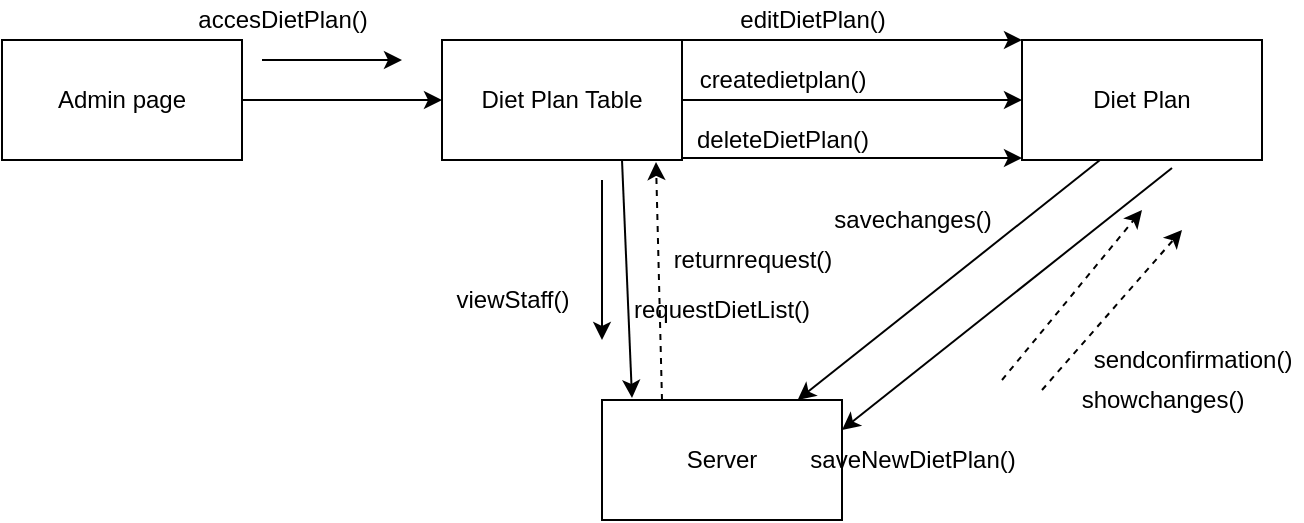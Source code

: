 <mxfile version="14.7.10" type="device"><diagram id="MlGebA5jOxQqno3pV074" name="Page-1"><mxGraphModel dx="1718" dy="393" grid="1" gridSize="10" guides="1" tooltips="1" connect="1" arrows="1" fold="1" page="1" pageScale="1" pageWidth="850" pageHeight="1100" math="0" shadow="0"><root><mxCell id="0"/><mxCell id="1" parent="0"/><mxCell id="EYhjZqytneyw3UJYIyXv-1" value="Diet Plan Table" style="rounded=0;whiteSpace=wrap;html=1;" vertex="1" parent="1"><mxGeometry x="-120" y="130" width="120" height="60" as="geometry"/></mxCell><mxCell id="EYhjZqytneyw3UJYIyXv-2" value="Diet Plan" style="rounded=0;whiteSpace=wrap;html=1;" vertex="1" parent="1"><mxGeometry x="170" y="130" width="120" height="60" as="geometry"/></mxCell><mxCell id="EYhjZqytneyw3UJYIyXv-3" value="Server" style="rounded=0;whiteSpace=wrap;html=1;" vertex="1" parent="1"><mxGeometry x="-40" y="310" width="120" height="60" as="geometry"/></mxCell><mxCell id="EYhjZqytneyw3UJYIyXv-4" value="" style="endArrow=classic;html=1;exitX=0.75;exitY=1;exitDx=0;exitDy=0;entryX=0.125;entryY=-0.017;entryDx=0;entryDy=0;entryPerimeter=0;" edge="1" parent="1" source="EYhjZqytneyw3UJYIyXv-1" target="EYhjZqytneyw3UJYIyXv-3"><mxGeometry width="50" height="50" relative="1" as="geometry"><mxPoint x="190" y="220" as="sourcePoint"/><mxPoint x="240" y="170" as="targetPoint"/></mxGeometry></mxCell><mxCell id="EYhjZqytneyw3UJYIyXv-5" value="" style="endArrow=classic;html=1;exitX=0.325;exitY=1;exitDx=0;exitDy=0;exitPerimeter=0;" edge="1" parent="1" source="EYhjZqytneyw3UJYIyXv-2" target="EYhjZqytneyw3UJYIyXv-3"><mxGeometry width="50" height="50" relative="1" as="geometry"><mxPoint x="190" y="220" as="sourcePoint"/><mxPoint x="240" y="170" as="targetPoint"/></mxGeometry></mxCell><mxCell id="EYhjZqytneyw3UJYIyXv-7" value="requestDietList()" style="text;html=1;strokeColor=none;fillColor=none;align=center;verticalAlign=middle;whiteSpace=wrap;rounded=0;" vertex="1" parent="1"><mxGeometry x="-40" y="250" width="120" height="30" as="geometry"/></mxCell><mxCell id="EYhjZqytneyw3UJYIyXv-8" value="" style="endArrow=classic;html=1;entryX=1;entryY=1;entryDx=0;entryDy=0;" edge="1" parent="1"><mxGeometry width="50" height="50" relative="1" as="geometry"><mxPoint x="-210" y="140" as="sourcePoint"/><mxPoint x="-140" y="140" as="targetPoint"/></mxGeometry></mxCell><mxCell id="EYhjZqytneyw3UJYIyXv-9" value="" style="endArrow=classic;html=1;exitX=1;exitY=0;exitDx=0;exitDy=0;entryX=0;entryY=0;entryDx=0;entryDy=0;" edge="1" parent="1" source="EYhjZqytneyw3UJYIyXv-1" target="EYhjZqytneyw3UJYIyXv-2"><mxGeometry width="50" height="50" relative="1" as="geometry"><mxPoint x="150" y="220" as="sourcePoint"/><mxPoint x="90" y="260" as="targetPoint"/><Array as="points"><mxPoint x="90" y="130"/></Array></mxGeometry></mxCell><mxCell id="EYhjZqytneyw3UJYIyXv-10" value="" style="endArrow=classic;html=1;entryX=0;entryY=0.5;entryDx=0;entryDy=0;" edge="1" parent="1" target="EYhjZqytneyw3UJYIyXv-1"><mxGeometry width="50" height="50" relative="1" as="geometry"><mxPoint x="-220" y="160" as="sourcePoint"/><mxPoint x="180" y="250" as="targetPoint"/></mxGeometry></mxCell><mxCell id="EYhjZqytneyw3UJYIyXv-11" value="Admin page" style="rounded=0;whiteSpace=wrap;html=1;" vertex="1" parent="1"><mxGeometry x="-340" y="130" width="120" height="60" as="geometry"/></mxCell><mxCell id="EYhjZqytneyw3UJYIyXv-12" value="" style="html=1;labelBackgroundColor=#ffffff;startArrow=none;startFill=0;startSize=6;endArrow=classic;endFill=1;endSize=6;jettySize=auto;orthogonalLoop=1;strokeWidth=1;dashed=1;fontSize=14;" edge="1" parent="1"><mxGeometry width="60" height="60" relative="1" as="geometry"><mxPoint x="160" y="300" as="sourcePoint"/><mxPoint x="230" y="215" as="targetPoint"/><Array as="points"/></mxGeometry></mxCell><mxCell id="EYhjZqytneyw3UJYIyXv-13" value="" style="html=1;labelBackgroundColor=#ffffff;startArrow=none;startFill=0;startSize=6;endArrow=classic;endFill=1;endSize=6;jettySize=auto;orthogonalLoop=1;strokeWidth=1;dashed=1;fontSize=14;" edge="1" parent="1"><mxGeometry width="60" height="60" relative="1" as="geometry"><mxPoint x="180" y="305" as="sourcePoint"/><mxPoint x="250" y="225" as="targetPoint"/><Array as="points"/></mxGeometry></mxCell><mxCell id="EYhjZqytneyw3UJYIyXv-14" value="accesDietPlan()" style="text;html=1;align=center;verticalAlign=middle;resizable=0;points=[];autosize=1;strokeColor=none;" vertex="1" parent="1"><mxGeometry x="-250" y="110" width="100" height="20" as="geometry"/></mxCell><mxCell id="EYhjZqytneyw3UJYIyXv-15" value="" style="html=1;labelBackgroundColor=#ffffff;startArrow=none;startFill=0;startSize=6;endArrow=classic;endFill=1;endSize=6;jettySize=auto;orthogonalLoop=1;strokeWidth=1;dashed=1;fontSize=14;exitX=0.25;exitY=0;exitDx=0;exitDy=0;" edge="1" parent="1" source="EYhjZqytneyw3UJYIyXv-3"><mxGeometry width="60" height="60" relative="1" as="geometry"><mxPoint x="55" y="240" as="sourcePoint"/><mxPoint x="-13" y="191" as="targetPoint"/><Array as="points"/></mxGeometry></mxCell><mxCell id="EYhjZqytneyw3UJYIyXv-16" value="returnrequest()" style="text;html=1;align=center;verticalAlign=middle;resizable=0;points=[];autosize=1;strokeColor=none;" vertex="1" parent="1"><mxGeometry x="-10" y="230" width="90" height="20" as="geometry"/></mxCell><mxCell id="EYhjZqytneyw3UJYIyXv-17" value="" style="endArrow=classic;html=1;" edge="1" parent="1"><mxGeometry width="50" height="50" relative="1" as="geometry"><mxPoint x="-40" y="200" as="sourcePoint"/><mxPoint x="-40" y="280" as="targetPoint"/></mxGeometry></mxCell><mxCell id="EYhjZqytneyw3UJYIyXv-18" value="viewStaff()" style="text;html=1;align=center;verticalAlign=middle;resizable=0;points=[];autosize=1;strokeColor=none;" vertex="1" parent="1"><mxGeometry x="-120" y="250" width="70" height="20" as="geometry"/></mxCell><mxCell id="EYhjZqytneyw3UJYIyXv-19" value="" style="endArrow=classic;html=1;exitX=1;exitY=0.25;exitDx=0;exitDy=0;entryX=0;entryY=0.25;entryDx=0;entryDy=0;" edge="1" parent="1"><mxGeometry width="50" height="50" relative="1" as="geometry"><mxPoint y="189" as="sourcePoint"/><mxPoint x="170" y="189" as="targetPoint"/></mxGeometry></mxCell><mxCell id="EYhjZqytneyw3UJYIyXv-20" value="editDietPlan()" style="text;html=1;align=center;verticalAlign=middle;resizable=0;points=[];autosize=1;strokeColor=none;" vertex="1" parent="1"><mxGeometry x="20" y="110" width="90" height="20" as="geometry"/></mxCell><mxCell id="EYhjZqytneyw3UJYIyXv-21" value="deleteDietPlan()" style="text;html=1;align=center;verticalAlign=middle;resizable=0;points=[];autosize=1;strokeColor=none;" vertex="1" parent="1"><mxGeometry y="170" width="100" height="20" as="geometry"/></mxCell><mxCell id="EYhjZqytneyw3UJYIyXv-22" value="sendconfirmation()" style="text;html=1;align=center;verticalAlign=middle;resizable=0;points=[];autosize=1;strokeColor=none;" vertex="1" parent="1"><mxGeometry x="200" y="280" width="110" height="20" as="geometry"/></mxCell><mxCell id="EYhjZqytneyw3UJYIyXv-23" value="showchanges()" style="text;html=1;align=center;verticalAlign=middle;resizable=0;points=[];autosize=1;strokeColor=none;" vertex="1" parent="1"><mxGeometry x="190" y="300" width="100" height="20" as="geometry"/></mxCell><mxCell id="EYhjZqytneyw3UJYIyXv-24" value="" style="html=1;labelBackgroundColor=#ffffff;startArrow=none;startFill=0;startSize=6;endArrow=none;endFill=1;endSize=6;jettySize=auto;orthogonalLoop=1;strokeWidth=1;dashed=1;fontSize=14;" edge="1" parent="1"><mxGeometry width="60" height="60" relative="1" as="geometry"><mxPoint x="200" y="300" as="sourcePoint"/><mxPoint x="200" y="300" as="targetPoint"/><Array as="points"/></mxGeometry></mxCell><mxCell id="EYhjZqytneyw3UJYIyXv-25" value="savechanges()" style="text;html=1;align=center;verticalAlign=middle;resizable=0;points=[];autosize=1;strokeColor=none;rotation=0;" vertex="1" parent="1"><mxGeometry x="70" y="210" width="90" height="20" as="geometry"/></mxCell><mxCell id="EYhjZqytneyw3UJYIyXv-26" value="" style="endArrow=classic;html=1;exitX=1;exitY=0.5;exitDx=0;exitDy=0;entryX=0;entryY=0.5;entryDx=0;entryDy=0;" edge="1" parent="1" source="EYhjZqytneyw3UJYIyXv-1" target="EYhjZqytneyw3UJYIyXv-2"><mxGeometry width="50" height="50" relative="1" as="geometry"><mxPoint x="10" y="140" as="sourcePoint"/><mxPoint x="180" y="140" as="targetPoint"/><Array as="points"><mxPoint x="100" y="160"/></Array></mxGeometry></mxCell><mxCell id="EYhjZqytneyw3UJYIyXv-27" value="createdietplan()" style="text;html=1;align=center;verticalAlign=middle;resizable=0;points=[];autosize=1;strokeColor=none;" vertex="1" parent="1"><mxGeometry y="140" width="100" height="20" as="geometry"/></mxCell><mxCell id="EYhjZqytneyw3UJYIyXv-28" value="" style="endArrow=classic;html=1;exitX=0.625;exitY=1.067;exitDx=0;exitDy=0;entryX=1;entryY=0.25;entryDx=0;entryDy=0;exitPerimeter=0;" edge="1" parent="1" source="EYhjZqytneyw3UJYIyXv-2" target="EYhjZqytneyw3UJYIyXv-3"><mxGeometry width="50" height="50" relative="1" as="geometry"><mxPoint x="219" y="200" as="sourcePoint"/><mxPoint x="67.8" y="320" as="targetPoint"/></mxGeometry></mxCell><mxCell id="EYhjZqytneyw3UJYIyXv-29" value="saveNewDietPlan()" style="text;html=1;align=center;verticalAlign=middle;resizable=0;points=[];autosize=1;strokeColor=none;" vertex="1" parent="1"><mxGeometry x="55" y="330" width="120" height="20" as="geometry"/></mxCell></root></mxGraphModel></diagram></mxfile>
